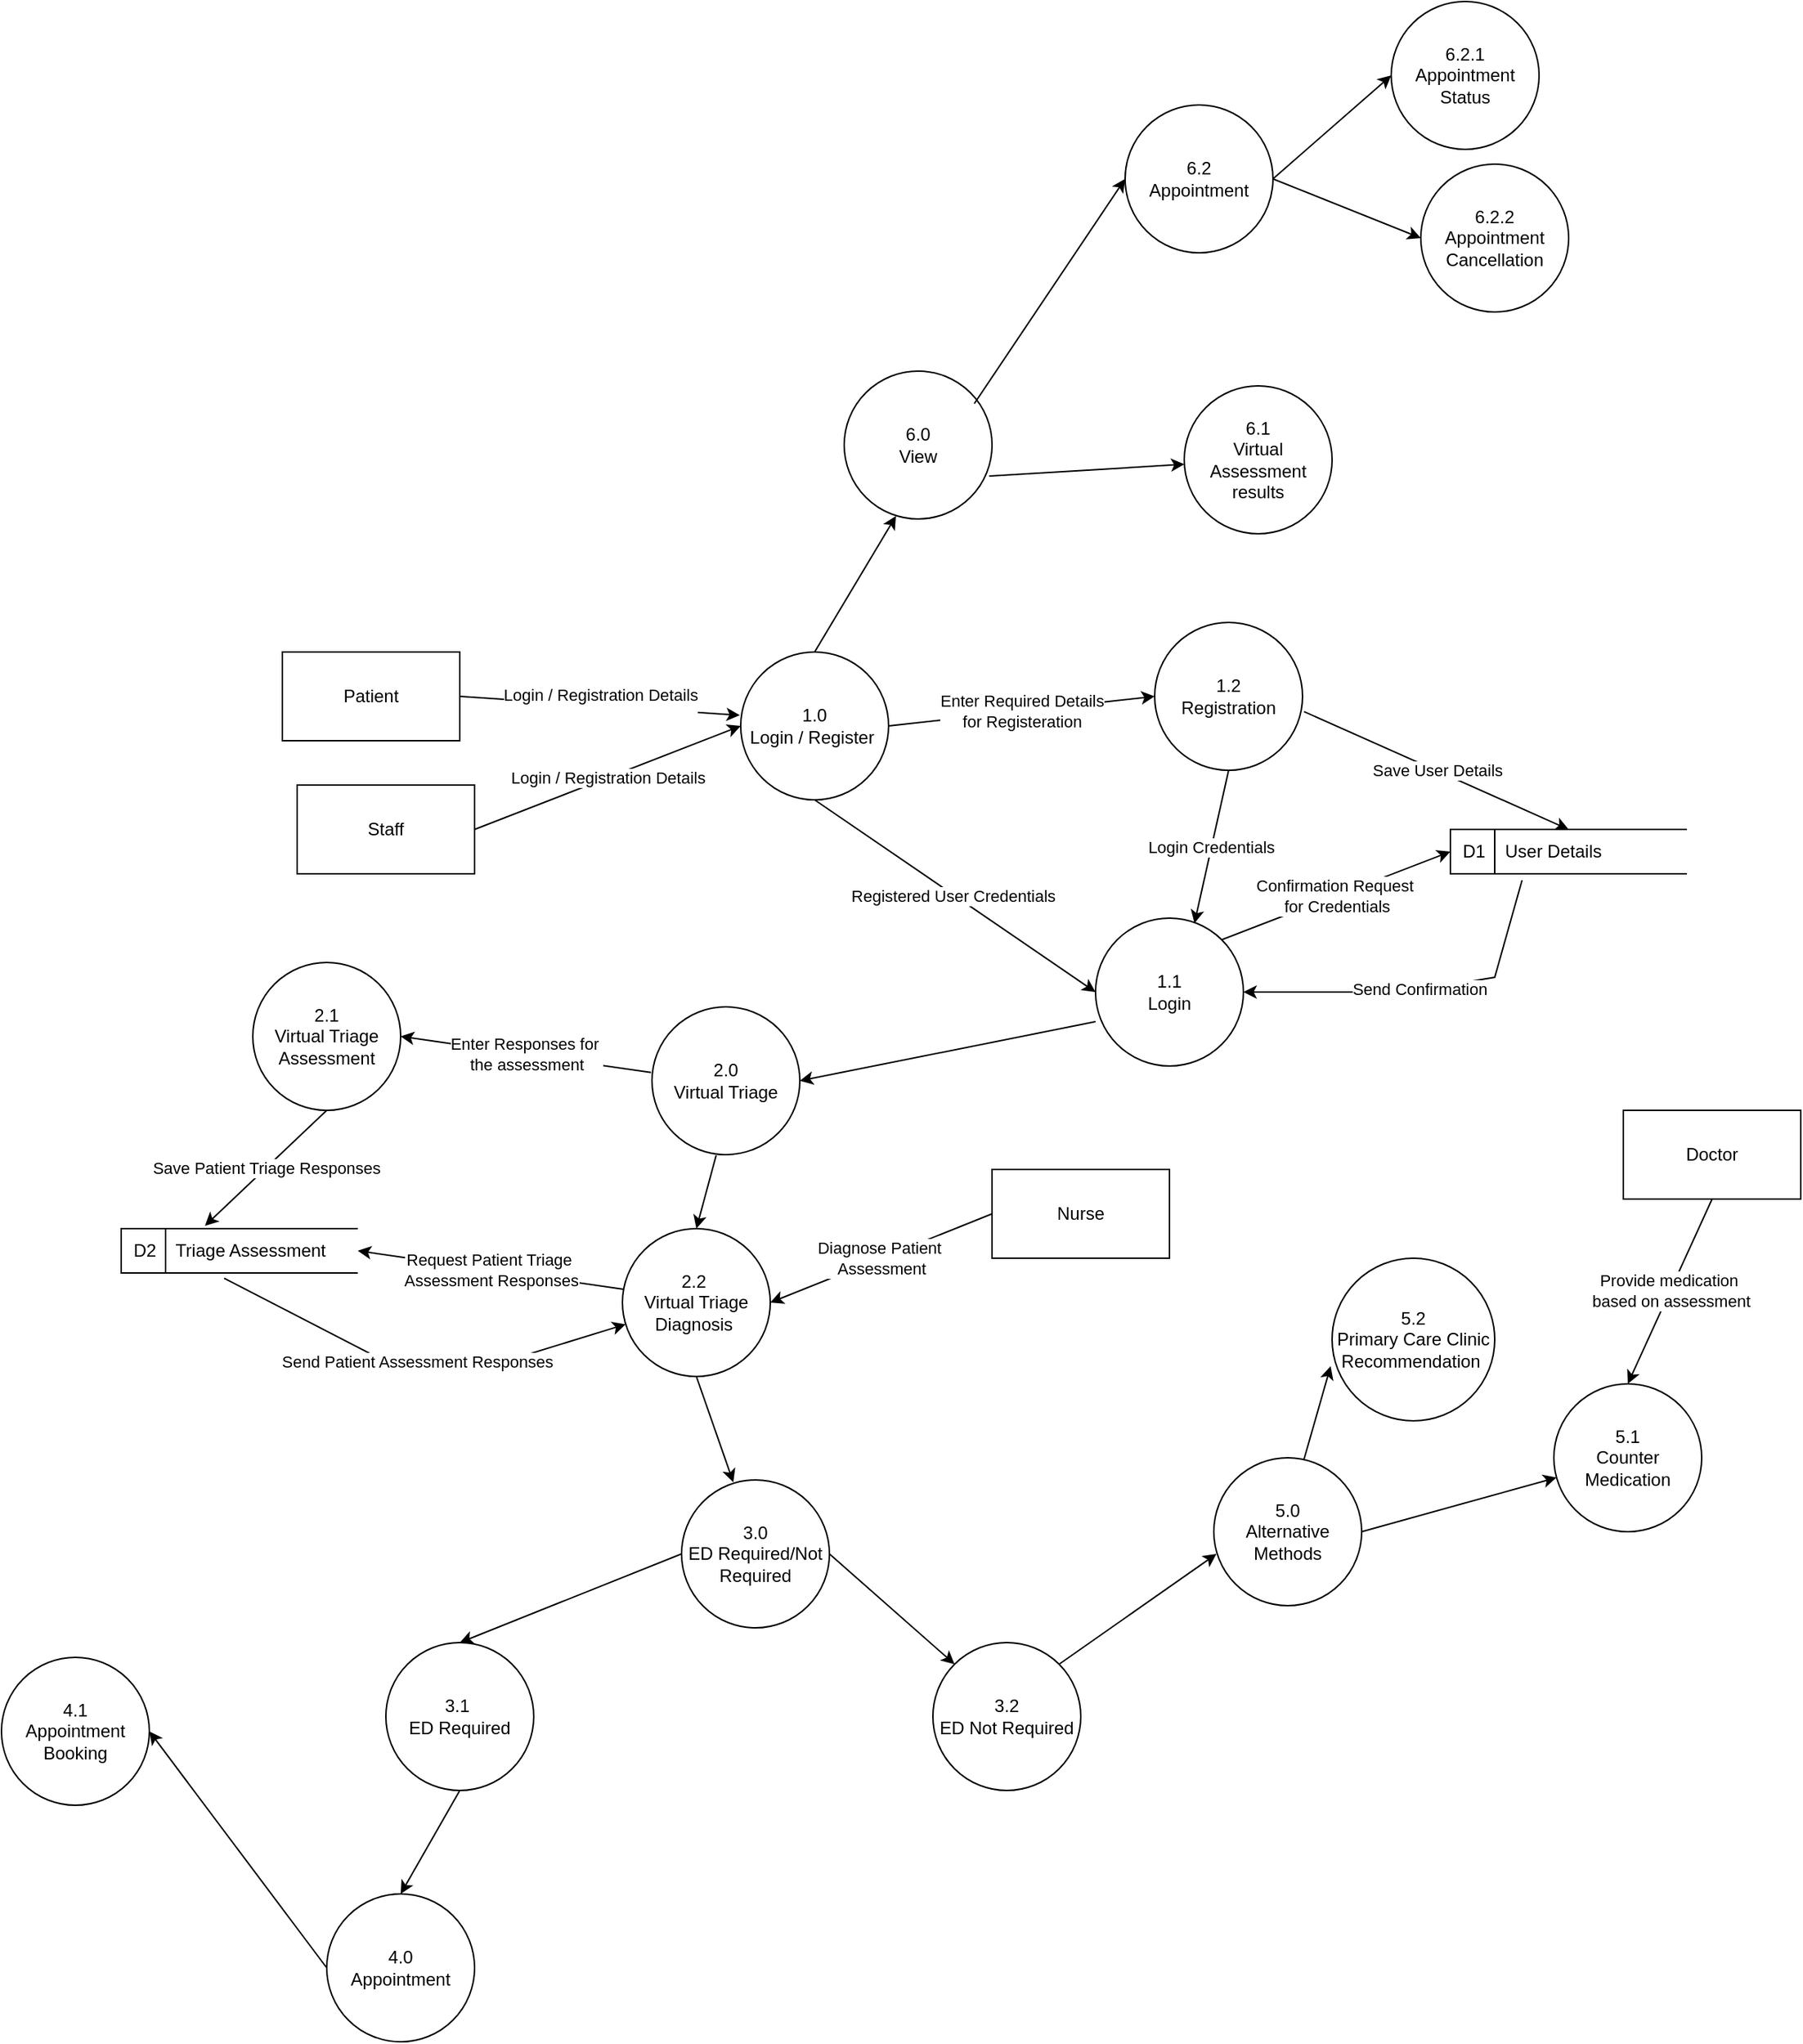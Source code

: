 <mxfile version="24.7.17">
  <diagram name="Page-1" id="96zTGkCK_pAWWn0Q6g7E">
    <mxGraphModel dx="2501" dy="1907" grid="1" gridSize="10" guides="1" tooltips="1" connect="1" arrows="1" fold="1" page="1" pageScale="1" pageWidth="827" pageHeight="1169" math="0" shadow="0">
      <root>
        <mxCell id="0" />
        <mxCell id="1" parent="0" />
        <mxCell id="Bff2i-X7J1a3gPwycmxD-1" value="Patient" style="rounded=0;whiteSpace=wrap;html=1;" parent="1" vertex="1">
          <mxGeometry x="-80" y="40" width="120" height="60" as="geometry" />
        </mxCell>
        <mxCell id="Bff2i-X7J1a3gPwycmxD-2" value="&lt;div&gt;1.0&lt;/div&gt;Login / Register&amp;nbsp;" style="ellipse;whiteSpace=wrap;html=1;aspect=fixed;" parent="1" vertex="1">
          <mxGeometry x="230" y="40" width="100" height="100" as="geometry" />
        </mxCell>
        <mxCell id="Bff2i-X7J1a3gPwycmxD-3" value="Staff" style="rounded=0;whiteSpace=wrap;html=1;" parent="1" vertex="1">
          <mxGeometry x="-70" y="130" width="120" height="60" as="geometry" />
        </mxCell>
        <mxCell id="Bff2i-X7J1a3gPwycmxD-4" value="&#xa;&lt;span style=&quot;color: rgb(0, 0, 0); font-family: Helvetica; font-size: 11px; font-style: normal; font-variant-ligatures: normal; font-variant-caps: normal; font-weight: 400; letter-spacing: normal; orphans: 2; text-align: center; text-indent: 0px; text-transform: none; widows: 2; word-spacing: 0px; -webkit-text-stroke-width: 0px; white-space: nowrap; background-color: rgb(255, 255, 255); text-decoration-thickness: initial; text-decoration-style: initial; text-decoration-color: initial; display: inline !important; float: none;&quot;&gt;Login / Registration Details&lt;/span&gt;&#xa;&#xa;" style="endArrow=classic;html=1;rounded=0;entryX=-0.006;entryY=0.428;entryDx=0;entryDy=0;entryPerimeter=0;exitX=1;exitY=0.5;exitDx=0;exitDy=0;" parent="1" source="Bff2i-X7J1a3gPwycmxD-1" target="Bff2i-X7J1a3gPwycmxD-2" edge="1">
          <mxGeometry width="50" height="50" relative="1" as="geometry">
            <mxPoint x="120" y="120" as="sourcePoint" />
            <mxPoint x="170" y="70" as="targetPoint" />
          </mxGeometry>
        </mxCell>
        <mxCell id="Bff2i-X7J1a3gPwycmxD-5" value="Login / Registration Details" style="endArrow=classic;html=1;rounded=0;entryX=0;entryY=0.5;entryDx=0;entryDy=0;exitX=1;exitY=0.5;exitDx=0;exitDy=0;" parent="1" source="Bff2i-X7J1a3gPwycmxD-3" target="Bff2i-X7J1a3gPwycmxD-2" edge="1">
          <mxGeometry width="50" height="50" relative="1" as="geometry">
            <mxPoint x="50" y="80" as="sourcePoint" />
            <mxPoint x="239" y="93" as="targetPoint" />
          </mxGeometry>
        </mxCell>
        <mxCell id="Bff2i-X7J1a3gPwycmxD-6" value="1.1&lt;div&gt;Login&lt;/div&gt;" style="ellipse;whiteSpace=wrap;html=1;aspect=fixed;" parent="1" vertex="1">
          <mxGeometry x="470" y="220" width="100" height="100" as="geometry" />
        </mxCell>
        <mxCell id="Bff2i-X7J1a3gPwycmxD-8" value="1.2&lt;div&gt;Registration&lt;/div&gt;" style="ellipse;whiteSpace=wrap;html=1;aspect=fixed;" parent="1" vertex="1">
          <mxGeometry x="510" y="20" width="100" height="100" as="geometry" />
        </mxCell>
        <mxCell id="Bff2i-X7J1a3gPwycmxD-9" value="Enter Required Details&lt;div&gt;for Registeration&lt;/div&gt;" style="endArrow=classic;html=1;rounded=0;entryX=0;entryY=0.5;entryDx=0;entryDy=0;exitX=1;exitY=0.5;exitDx=0;exitDy=0;" parent="1" source="Bff2i-X7J1a3gPwycmxD-2" target="Bff2i-X7J1a3gPwycmxD-8" edge="1">
          <mxGeometry width="50" height="50" relative="1" as="geometry">
            <mxPoint x="350" y="120" as="sourcePoint" />
            <mxPoint x="400" y="70" as="targetPoint" />
          </mxGeometry>
        </mxCell>
        <mxCell id="Bff2i-X7J1a3gPwycmxD-10" value="Registered User Credentials&amp;nbsp;" style="endArrow=classic;html=1;rounded=0;exitX=0.5;exitY=1;exitDx=0;exitDy=0;entryX=0;entryY=0.5;entryDx=0;entryDy=0;" parent="1" source="Bff2i-X7J1a3gPwycmxD-2" target="Bff2i-X7J1a3gPwycmxD-6" edge="1">
          <mxGeometry width="50" height="50" relative="1" as="geometry">
            <mxPoint x="290" y="230" as="sourcePoint" />
            <mxPoint x="340" y="180" as="targetPoint" />
          </mxGeometry>
        </mxCell>
        <mxCell id="Bff2i-X7J1a3gPwycmxD-11" value="&amp;nbsp;D1&amp;nbsp; &amp;nbsp; User Details" style="html=1;dashed=0;whiteSpace=wrap;shape=mxgraph.dfd.dataStoreID;align=left;spacingLeft=3;points=[[0,0],[0.5,0],[1,0],[0,0.5],[1,0.5],[0,1],[0.5,1],[1,1]];" parent="1" vertex="1">
          <mxGeometry x="710" y="160" width="160" height="30" as="geometry" />
        </mxCell>
        <mxCell id="Bff2i-X7J1a3gPwycmxD-12" value="Save User Details" style="endArrow=classic;html=1;rounded=0;entryX=0.5;entryY=0;entryDx=0;entryDy=0;exitX=1.01;exitY=0.603;exitDx=0;exitDy=0;exitPerimeter=0;" parent="1" source="Bff2i-X7J1a3gPwycmxD-8" target="Bff2i-X7J1a3gPwycmxD-11" edge="1">
          <mxGeometry width="50" height="50" relative="1" as="geometry">
            <mxPoint x="690" y="100" as="sourcePoint" />
            <mxPoint x="740" y="50" as="targetPoint" />
          </mxGeometry>
        </mxCell>
        <mxCell id="Bff2i-X7J1a3gPwycmxD-13" value="Login Credentials" style="endArrow=classic;html=1;rounded=0;entryX=0.669;entryY=0.035;entryDx=0;entryDy=0;entryPerimeter=0;exitX=0.5;exitY=1;exitDx=0;exitDy=0;" parent="1" source="Bff2i-X7J1a3gPwycmxD-8" target="Bff2i-X7J1a3gPwycmxD-6" edge="1">
          <mxGeometry width="50" height="50" relative="1" as="geometry">
            <mxPoint x="590" y="280" as="sourcePoint" />
            <mxPoint x="640" y="230" as="targetPoint" />
          </mxGeometry>
        </mxCell>
        <mxCell id="Bff2i-X7J1a3gPwycmxD-14" value="Confirmation Request&amp;nbsp;&lt;div&gt;for Credentials&lt;/div&gt;" style="endArrow=classic;html=1;rounded=0;entryX=0;entryY=0.5;entryDx=0;entryDy=0;exitX=1;exitY=0;exitDx=0;exitDy=0;" parent="1" source="Bff2i-X7J1a3gPwycmxD-6" target="Bff2i-X7J1a3gPwycmxD-11" edge="1">
          <mxGeometry width="50" height="50" relative="1" as="geometry">
            <mxPoint x="580" y="270" as="sourcePoint" />
            <mxPoint x="630" y="220" as="targetPoint" />
          </mxGeometry>
        </mxCell>
        <mxCell id="Bff2i-X7J1a3gPwycmxD-15" value="Send Confirmation" style="endArrow=classic;html=1;rounded=0;entryX=1;entryY=0.5;entryDx=0;entryDy=0;exitX=0.303;exitY=1.145;exitDx=0;exitDy=0;exitPerimeter=0;" parent="1" source="Bff2i-X7J1a3gPwycmxD-11" target="Bff2i-X7J1a3gPwycmxD-6" edge="1">
          <mxGeometry width="50" height="50" relative="1" as="geometry">
            <mxPoint x="670" y="310" as="sourcePoint" />
            <mxPoint x="720" y="260" as="targetPoint" />
            <Array as="points">
              <mxPoint x="740" y="260" />
              <mxPoint x="680" y="270" />
            </Array>
          </mxGeometry>
        </mxCell>
        <mxCell id="Bff2i-X7J1a3gPwycmxD-16" value="2.0&lt;div&gt;Virtual Triage&lt;/div&gt;" style="ellipse;whiteSpace=wrap;html=1;aspect=fixed;" parent="1" vertex="1">
          <mxGeometry x="170" y="280" width="100" height="100" as="geometry" />
        </mxCell>
        <mxCell id="Bff2i-X7J1a3gPwycmxD-17" value="" style="endArrow=classic;html=1;rounded=0;entryX=1;entryY=0.5;entryDx=0;entryDy=0;exitX=0;exitY=0.7;exitDx=0;exitDy=0;exitPerimeter=0;" parent="1" source="Bff2i-X7J1a3gPwycmxD-6" target="Bff2i-X7J1a3gPwycmxD-16" edge="1">
          <mxGeometry width="50" height="50" relative="1" as="geometry">
            <mxPoint x="330" y="340" as="sourcePoint" />
            <mxPoint x="380" y="290" as="targetPoint" />
          </mxGeometry>
        </mxCell>
        <mxCell id="Bff2i-X7J1a3gPwycmxD-18" value="2.1&lt;div&gt;Virtual Triage Assessment&lt;/div&gt;" style="ellipse;whiteSpace=wrap;html=1;aspect=fixed;" parent="1" vertex="1">
          <mxGeometry x="-100" y="250" width="100" height="100" as="geometry" />
        </mxCell>
        <mxCell id="Bff2i-X7J1a3gPwycmxD-19" value="Enter Responses for&amp;nbsp;&lt;div&gt;the assessment&lt;/div&gt;" style="endArrow=classic;html=1;rounded=0;entryX=1;entryY=0.5;entryDx=0;entryDy=0;exitX=-0.007;exitY=0.444;exitDx=0;exitDy=0;exitPerimeter=0;" parent="1" source="Bff2i-X7J1a3gPwycmxD-16" target="Bff2i-X7J1a3gPwycmxD-18" edge="1">
          <mxGeometry width="50" height="50" relative="1" as="geometry">
            <mxPoint x="90" y="410" as="sourcePoint" />
            <mxPoint x="140" y="360" as="targetPoint" />
          </mxGeometry>
        </mxCell>
        <mxCell id="Bff2i-X7J1a3gPwycmxD-20" value="&amp;nbsp;D2&amp;nbsp; &amp;nbsp; Triage Assessment" style="html=1;dashed=0;whiteSpace=wrap;shape=mxgraph.dfd.dataStoreID;align=left;spacingLeft=3;points=[[0,0],[0.5,0],[1,0],[0,0.5],[1,0.5],[0,1],[0.5,1],[1,1]];" parent="1" vertex="1">
          <mxGeometry x="-189" y="430" width="160" height="30" as="geometry" />
        </mxCell>
        <mxCell id="Bff2i-X7J1a3gPwycmxD-21" value="Save Patient Triage Responses" style="endArrow=classic;html=1;rounded=0;entryX=0.354;entryY=-0.064;entryDx=0;entryDy=0;entryPerimeter=0;exitX=0.5;exitY=1;exitDx=0;exitDy=0;" parent="1" source="Bff2i-X7J1a3gPwycmxD-18" target="Bff2i-X7J1a3gPwycmxD-20" edge="1">
          <mxGeometry width="50" height="50" relative="1" as="geometry">
            <mxPoint x="-190" y="430" as="sourcePoint" />
            <mxPoint x="-140" y="380" as="targetPoint" />
          </mxGeometry>
        </mxCell>
        <mxCell id="Bff2i-X7J1a3gPwycmxD-22" value="2.2&amp;nbsp;&lt;div&gt;Virtual Triage Diagnosis&amp;nbsp;&lt;/div&gt;" style="ellipse;whiteSpace=wrap;html=1;aspect=fixed;" parent="1" vertex="1">
          <mxGeometry x="150" y="430" width="100" height="100" as="geometry" />
        </mxCell>
        <mxCell id="Bff2i-X7J1a3gPwycmxD-23" value="Request Patient Triage&amp;nbsp;&lt;div&gt;Assessment Responses&lt;/div&gt;" style="endArrow=classic;html=1;rounded=0;entryX=1;entryY=0.5;entryDx=0;entryDy=0;exitX=0.006;exitY=0.41;exitDx=0;exitDy=0;exitPerimeter=0;" parent="1" source="Bff2i-X7J1a3gPwycmxD-22" target="Bff2i-X7J1a3gPwycmxD-20" edge="1">
          <mxGeometry width="50" height="50" relative="1" as="geometry">
            <mxPoint x="10" y="540" as="sourcePoint" />
            <mxPoint x="60" y="490" as="targetPoint" />
          </mxGeometry>
        </mxCell>
        <mxCell id="Bff2i-X7J1a3gPwycmxD-24" value="Send Patient Assessment Responses" style="endArrow=classic;html=1;rounded=0;exitX=0.435;exitY=1.119;exitDx=0;exitDy=0;exitPerimeter=0;" parent="1" source="Bff2i-X7J1a3gPwycmxD-20" target="Bff2i-X7J1a3gPwycmxD-22" edge="1">
          <mxGeometry width="50" height="50" relative="1" as="geometry">
            <mxPoint x="-70" y="580" as="sourcePoint" />
            <mxPoint x="-20" y="530" as="targetPoint" />
            <Array as="points">
              <mxPoint x="-10" y="520" />
              <mxPoint x="70" y="520" />
            </Array>
          </mxGeometry>
        </mxCell>
        <mxCell id="Bff2i-X7J1a3gPwycmxD-25" value="Nurse" style="rounded=0;whiteSpace=wrap;html=1;" parent="1" vertex="1">
          <mxGeometry x="400" y="390" width="120" height="60" as="geometry" />
        </mxCell>
        <mxCell id="Bff2i-X7J1a3gPwycmxD-26" value="Diagnose Patient&amp;nbsp;&lt;div&gt;Assessment&lt;/div&gt;" style="endArrow=classic;html=1;rounded=0;entryX=1;entryY=0.5;entryDx=0;entryDy=0;exitX=0;exitY=0.5;exitDx=0;exitDy=0;" parent="1" source="Bff2i-X7J1a3gPwycmxD-25" target="Bff2i-X7J1a3gPwycmxD-22" edge="1">
          <mxGeometry width="50" height="50" relative="1" as="geometry">
            <mxPoint x="300" y="540" as="sourcePoint" />
            <mxPoint x="350" y="490" as="targetPoint" />
          </mxGeometry>
        </mxCell>
        <mxCell id="ymnrK0_jYS6dcsCfefe1-1" value="" style="endArrow=classic;html=1;rounded=0;entryX=0.35;entryY=0.016;entryDx=0;entryDy=0;entryPerimeter=0;exitX=0.5;exitY=1;exitDx=0;exitDy=0;" parent="1" source="Bff2i-X7J1a3gPwycmxD-22" target="ymnrK0_jYS6dcsCfefe1-2" edge="1">
          <mxGeometry width="50" height="50" relative="1" as="geometry">
            <mxPoint x="190" y="610" as="sourcePoint" />
            <mxPoint x="240" y="560" as="targetPoint" />
          </mxGeometry>
        </mxCell>
        <mxCell id="ymnrK0_jYS6dcsCfefe1-2" value="3.0&lt;div&gt;ED Required/Not Required&lt;/div&gt;" style="ellipse;whiteSpace=wrap;html=1;aspect=fixed;" parent="1" vertex="1">
          <mxGeometry x="190" y="600" width="100" height="100" as="geometry" />
        </mxCell>
        <mxCell id="ymnrK0_jYS6dcsCfefe1-3" value="3.1&amp;nbsp;&lt;div&gt;ED Required&lt;/div&gt;" style="ellipse;whiteSpace=wrap;html=1;aspect=fixed;" parent="1" vertex="1">
          <mxGeometry x="-10" y="710" width="100" height="100" as="geometry" />
        </mxCell>
        <mxCell id="ymnrK0_jYS6dcsCfefe1-4" value="3.2&lt;div&gt;ED Not Required&lt;/div&gt;" style="ellipse;whiteSpace=wrap;html=1;aspect=fixed;" parent="1" vertex="1">
          <mxGeometry x="360" y="710" width="100" height="100" as="geometry" />
        </mxCell>
        <mxCell id="ymnrK0_jYS6dcsCfefe1-5" value="" style="endArrow=classic;html=1;rounded=0;entryX=0.5;entryY=0;entryDx=0;entryDy=0;exitX=0;exitY=0.5;exitDx=0;exitDy=0;" parent="1" source="ymnrK0_jYS6dcsCfefe1-2" target="ymnrK0_jYS6dcsCfefe1-3" edge="1">
          <mxGeometry width="50" height="50" relative="1" as="geometry">
            <mxPoint x="-60" y="660" as="sourcePoint" />
            <mxPoint x="-10" y="610" as="targetPoint" />
          </mxGeometry>
        </mxCell>
        <mxCell id="ymnrK0_jYS6dcsCfefe1-6" value="" style="endArrow=classic;html=1;rounded=0;entryX=0;entryY=0;entryDx=0;entryDy=0;exitX=1;exitY=0.5;exitDx=0;exitDy=0;" parent="1" source="ymnrK0_jYS6dcsCfefe1-2" target="ymnrK0_jYS6dcsCfefe1-4" edge="1">
          <mxGeometry width="50" height="50" relative="1" as="geometry">
            <mxPoint x="280" y="780" as="sourcePoint" />
            <mxPoint x="330" y="730" as="targetPoint" />
          </mxGeometry>
        </mxCell>
        <mxCell id="ymnrK0_jYS6dcsCfefe1-7" value="" style="endArrow=classic;html=1;rounded=0;entryX=0.5;entryY=0;entryDx=0;entryDy=0;exitX=0.434;exitY=1.004;exitDx=0;exitDy=0;exitPerimeter=0;" parent="1" source="Bff2i-X7J1a3gPwycmxD-16" target="Bff2i-X7J1a3gPwycmxD-22" edge="1">
          <mxGeometry width="50" height="50" relative="1" as="geometry">
            <mxPoint x="90" y="410" as="sourcePoint" />
            <mxPoint x="140" y="360" as="targetPoint" />
          </mxGeometry>
        </mxCell>
        <mxCell id="ymnrK0_jYS6dcsCfefe1-8" value="5.0&lt;div&gt;Alternative Methods&lt;/div&gt;" style="ellipse;whiteSpace=wrap;html=1;aspect=fixed;" parent="1" vertex="1">
          <mxGeometry x="550" y="585" width="100" height="100" as="geometry" />
        </mxCell>
        <mxCell id="ymnrK0_jYS6dcsCfefe1-9" value="" style="endArrow=classic;html=1;rounded=0;entryX=0.018;entryY=0.65;entryDx=0;entryDy=0;entryPerimeter=0;exitX=1;exitY=0;exitDx=0;exitDy=0;" parent="1" source="ymnrK0_jYS6dcsCfefe1-4" target="ymnrK0_jYS6dcsCfefe1-8" edge="1">
          <mxGeometry width="50" height="50" relative="1" as="geometry">
            <mxPoint x="410" y="660" as="sourcePoint" />
            <mxPoint x="460" y="610" as="targetPoint" />
          </mxGeometry>
        </mxCell>
        <mxCell id="aXVEYFe5cARRdrmqYQfY-1" value="5.1&lt;div&gt;Counter Medication&lt;/div&gt;" style="ellipse;whiteSpace=wrap;html=1;aspect=fixed;" vertex="1" parent="1">
          <mxGeometry x="780" y="535" width="100" height="100" as="geometry" />
        </mxCell>
        <mxCell id="aXVEYFe5cARRdrmqYQfY-2" value="" style="endArrow=classic;html=1;rounded=0;exitX=1;exitY=0.5;exitDx=0;exitDy=0;" edge="1" parent="1" source="ymnrK0_jYS6dcsCfefe1-8" target="aXVEYFe5cARRdrmqYQfY-1">
          <mxGeometry width="50" height="50" relative="1" as="geometry">
            <mxPoint x="620" y="560" as="sourcePoint" />
            <mxPoint x="670" y="510" as="targetPoint" />
          </mxGeometry>
        </mxCell>
        <mxCell id="aXVEYFe5cARRdrmqYQfY-3" value="5.2&lt;div&gt;Primary Care Clinic Recommendation&amp;nbsp;&lt;/div&gt;" style="ellipse;whiteSpace=wrap;html=1;aspect=fixed;" vertex="1" parent="1">
          <mxGeometry x="630" y="450" width="110" height="110" as="geometry" />
        </mxCell>
        <mxCell id="aXVEYFe5cARRdrmqYQfY-4" value="" style="endArrow=classic;html=1;rounded=0;entryX=-0.009;entryY=0.664;entryDx=0;entryDy=0;entryPerimeter=0;exitX=0.61;exitY=0.01;exitDx=0;exitDy=0;exitPerimeter=0;" edge="1" parent="1" source="ymnrK0_jYS6dcsCfefe1-8" target="aXVEYFe5cARRdrmqYQfY-3">
          <mxGeometry width="50" height="50" relative="1" as="geometry">
            <mxPoint x="560" y="560" as="sourcePoint" />
            <mxPoint x="610" y="510" as="targetPoint" />
          </mxGeometry>
        </mxCell>
        <mxCell id="aXVEYFe5cARRdrmqYQfY-5" value="Doctor" style="rounded=0;whiteSpace=wrap;html=1;" vertex="1" parent="1">
          <mxGeometry x="827" y="350" width="120" height="60" as="geometry" />
        </mxCell>
        <mxCell id="aXVEYFe5cARRdrmqYQfY-6" value="Provide medication&amp;nbsp;&lt;div&gt;based on assessment&lt;/div&gt;" style="endArrow=classic;html=1;rounded=0;entryX=0.5;entryY=0;entryDx=0;entryDy=0;exitX=0.5;exitY=1;exitDx=0;exitDy=0;" edge="1" parent="1" source="aXVEYFe5cARRdrmqYQfY-5" target="aXVEYFe5cARRdrmqYQfY-1">
          <mxGeometry width="50" height="50" relative="1" as="geometry">
            <mxPoint x="920" y="490" as="sourcePoint" />
            <mxPoint x="970" y="440" as="targetPoint" />
          </mxGeometry>
        </mxCell>
        <mxCell id="aXVEYFe5cARRdrmqYQfY-7" value="6.0&lt;div&gt;View&lt;/div&gt;" style="ellipse;whiteSpace=wrap;html=1;aspect=fixed;" vertex="1" parent="1">
          <mxGeometry x="300" y="-150" width="100" height="100" as="geometry" />
        </mxCell>
        <mxCell id="aXVEYFe5cARRdrmqYQfY-8" value="" style="endArrow=classic;html=1;rounded=0;entryX=0.35;entryY=0.98;entryDx=0;entryDy=0;entryPerimeter=0;exitX=0.5;exitY=0;exitDx=0;exitDy=0;" edge="1" parent="1" source="Bff2i-X7J1a3gPwycmxD-2" target="aXVEYFe5cARRdrmqYQfY-7">
          <mxGeometry width="50" height="50" relative="1" as="geometry">
            <mxPoint x="260" y="20" as="sourcePoint" />
            <mxPoint x="310" y="-30" as="targetPoint" />
          </mxGeometry>
        </mxCell>
        <mxCell id="aXVEYFe5cARRdrmqYQfY-9" value="6.1&lt;div&gt;Virtual Assessment results&lt;/div&gt;" style="ellipse;whiteSpace=wrap;html=1;aspect=fixed;" vertex="1" parent="1">
          <mxGeometry x="530" y="-140" width="100" height="100" as="geometry" />
        </mxCell>
        <mxCell id="aXVEYFe5cARRdrmqYQfY-10" value="" style="endArrow=classic;html=1;rounded=0;exitX=0.98;exitY=0.71;exitDx=0;exitDy=0;exitPerimeter=0;" edge="1" parent="1" source="aXVEYFe5cARRdrmqYQfY-7" target="aXVEYFe5cARRdrmqYQfY-9">
          <mxGeometry width="50" height="50" relative="1" as="geometry">
            <mxPoint x="440" y="10" as="sourcePoint" />
            <mxPoint x="490" y="-40" as="targetPoint" />
          </mxGeometry>
        </mxCell>
        <mxCell id="aXVEYFe5cARRdrmqYQfY-14" value="" style="endArrow=classic;html=1;rounded=0;exitX=0.88;exitY=0.22;exitDx=0;exitDy=0;exitPerimeter=0;entryX=0;entryY=0.5;entryDx=0;entryDy=0;" edge="1" parent="1" source="aXVEYFe5cARRdrmqYQfY-7" target="aXVEYFe5cARRdrmqYQfY-20">
          <mxGeometry width="50" height="50" relative="1" as="geometry">
            <mxPoint x="470" y="-140" as="sourcePoint" />
            <mxPoint x="580" y="-200" as="targetPoint" />
          </mxGeometry>
        </mxCell>
        <mxCell id="aXVEYFe5cARRdrmqYQfY-15" value="4.0&lt;div&gt;Appointment&lt;/div&gt;" style="ellipse;whiteSpace=wrap;html=1;aspect=fixed;" vertex="1" parent="1">
          <mxGeometry x="-50" y="880" width="100" height="100" as="geometry" />
        </mxCell>
        <mxCell id="aXVEYFe5cARRdrmqYQfY-16" value="" style="endArrow=classic;html=1;rounded=0;entryX=0.5;entryY=0;entryDx=0;entryDy=0;exitX=0.5;exitY=1;exitDx=0;exitDy=0;" edge="1" parent="1" source="ymnrK0_jYS6dcsCfefe1-3" target="aXVEYFe5cARRdrmqYQfY-15">
          <mxGeometry width="50" height="50" relative="1" as="geometry">
            <mxPoint x="-130" y="860" as="sourcePoint" />
            <mxPoint x="-80" y="810" as="targetPoint" />
          </mxGeometry>
        </mxCell>
        <mxCell id="aXVEYFe5cARRdrmqYQfY-18" value="4.1&lt;div&gt;Appointment Booking&lt;/div&gt;" style="ellipse;whiteSpace=wrap;html=1;aspect=fixed;" vertex="1" parent="1">
          <mxGeometry x="-270" y="720" width="100" height="100" as="geometry" />
        </mxCell>
        <mxCell id="aXVEYFe5cARRdrmqYQfY-20" value="6.2&lt;div&gt;Appointment&lt;/div&gt;" style="ellipse;whiteSpace=wrap;html=1;aspect=fixed;" vertex="1" parent="1">
          <mxGeometry x="490" y="-330" width="100" height="100" as="geometry" />
        </mxCell>
        <mxCell id="aXVEYFe5cARRdrmqYQfY-21" value="6.2.1&lt;div&gt;Appointment Status&lt;/div&gt;" style="ellipse;whiteSpace=wrap;html=1;aspect=fixed;" vertex="1" parent="1">
          <mxGeometry x="670" y="-400" width="100" height="100" as="geometry" />
        </mxCell>
        <mxCell id="aXVEYFe5cARRdrmqYQfY-22" value="6.2.2&lt;div&gt;Appointment Cancellation&lt;/div&gt;" style="ellipse;whiteSpace=wrap;html=1;aspect=fixed;" vertex="1" parent="1">
          <mxGeometry x="690" y="-290" width="100" height="100" as="geometry" />
        </mxCell>
        <mxCell id="aXVEYFe5cARRdrmqYQfY-23" value="" style="endArrow=classic;html=1;rounded=0;entryX=0;entryY=0.5;entryDx=0;entryDy=0;exitX=1;exitY=0.5;exitDx=0;exitDy=0;" edge="1" parent="1" source="aXVEYFe5cARRdrmqYQfY-20" target="aXVEYFe5cARRdrmqYQfY-22">
          <mxGeometry width="50" height="50" relative="1" as="geometry">
            <mxPoint x="600" y="-180" as="sourcePoint" />
            <mxPoint x="650" y="-230" as="targetPoint" />
          </mxGeometry>
        </mxCell>
        <mxCell id="aXVEYFe5cARRdrmqYQfY-24" value="" style="endArrow=classic;html=1;rounded=0;entryX=0;entryY=0.5;entryDx=0;entryDy=0;exitX=1;exitY=0.5;exitDx=0;exitDy=0;" edge="1" parent="1" source="aXVEYFe5cARRdrmqYQfY-20" target="aXVEYFe5cARRdrmqYQfY-21">
          <mxGeometry width="50" height="50" relative="1" as="geometry">
            <mxPoint x="520" y="-340" as="sourcePoint" />
            <mxPoint x="570" y="-390" as="targetPoint" />
          </mxGeometry>
        </mxCell>
        <mxCell id="aXVEYFe5cARRdrmqYQfY-25" value="" style="endArrow=classic;html=1;rounded=0;entryX=1;entryY=0.5;entryDx=0;entryDy=0;exitX=0;exitY=0.5;exitDx=0;exitDy=0;" edge="1" parent="1" source="aXVEYFe5cARRdrmqYQfY-15" target="aXVEYFe5cARRdrmqYQfY-18">
          <mxGeometry width="50" height="50" relative="1" as="geometry">
            <mxPoint x="-70" y="880" as="sourcePoint" />
            <mxPoint x="-20" y="830" as="targetPoint" />
          </mxGeometry>
        </mxCell>
      </root>
    </mxGraphModel>
  </diagram>
</mxfile>
